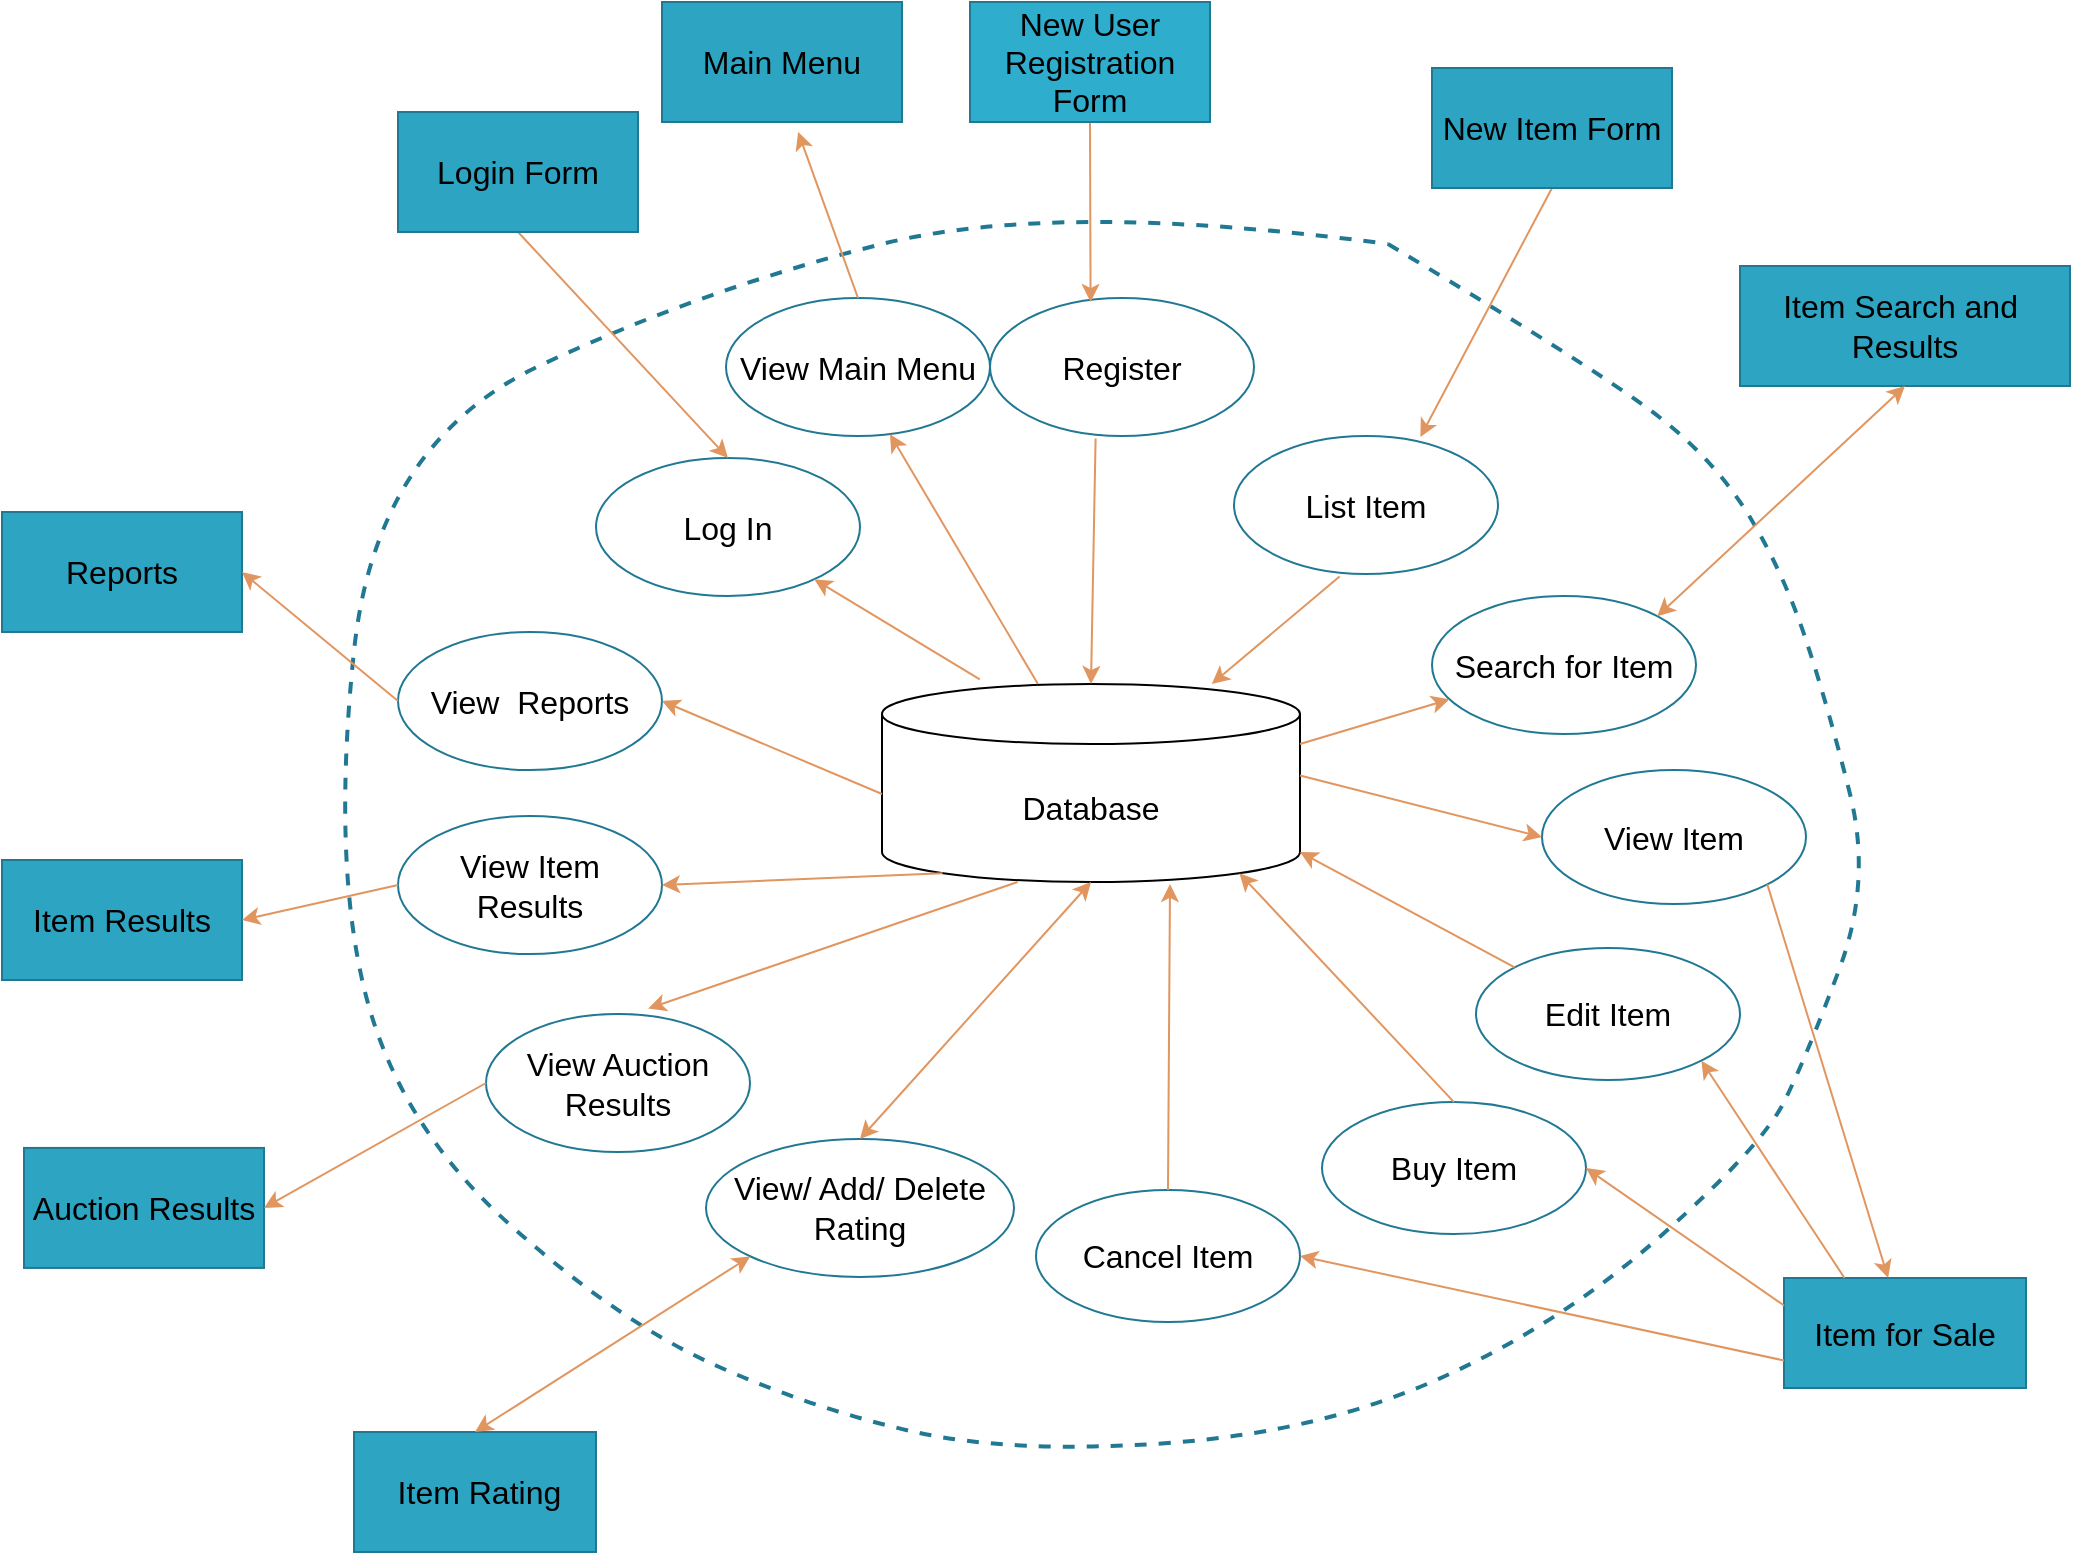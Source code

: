 <mxfile>
    <diagram name="Page-1" id="UMM78bcty8Yh2Ipk4xUr">
        <mxGraphModel dx="1897" dy="779" grid="1" gridSize="11" guides="1" tooltips="1" connect="1" arrows="1" fold="1" page="1" pageScale="1" pageWidth="850" pageHeight="1100" math="0" shadow="0">
            <root>
                <mxCell id="0"/>
                <mxCell id="1" parent="0"/>
                <mxCell id="FPNfaOGOEIjZuPGmD0JC-1" value="" style="endArrow=none;dashed=1;html=1;strokeWidth=2;rounded=0;curved=1;strokeColor=#217893;" parent="1" edge="1">
                    <mxGeometry width="50" height="50" relative="1" as="geometry">
                        <mxPoint x="473" y="165" as="sourcePoint"/>
                        <mxPoint x="473" y="165" as="targetPoint"/>
                        <Array as="points">
                            <mxPoint x="583" y="231"/>
                            <mxPoint x="638" y="275"/>
                            <mxPoint x="671" y="330"/>
                            <mxPoint x="693" y="396"/>
                            <mxPoint x="715" y="484"/>
                            <mxPoint x="682" y="572"/>
                            <mxPoint x="660" y="616"/>
                            <mxPoint x="561" y="704"/>
                            <mxPoint x="440" y="759"/>
                            <mxPoint x="286" y="770"/>
                            <mxPoint x="187" y="748"/>
                            <mxPoint x="88" y="704"/>
                            <mxPoint x="-22" y="605"/>
                            <mxPoint x="-55" y="473"/>
                            <mxPoint x="-33" y="264"/>
                            <mxPoint x="132" y="187"/>
                            <mxPoint x="308" y="143"/>
                        </Array>
                    </mxGeometry>
                </mxCell>
                <mxCell id="FPNfaOGOEIjZuPGmD0JC-3" value="&lt;font style=&quot;font-size: 16px;&quot;&gt;Database&lt;/font&gt;" style="shape=cylinder3;whiteSpace=wrap;html=1;boundedLbl=1;backgroundOutline=1;size=15;fontSize=16;points=[[0,0,0,0,15],[0,0,0,0,30],[0,0,0,0,60],[0,0.5,0,0,0],[0,1,0,0,-15],[0.145,0,0,0,4.35],[0.145,1,0,0,-4.35],[0.5,0,0,0,0],[0.5,1,0,0,0],[0.855,0,0,0,4.35],[0.855,1,0,0,-4.35],[1,0,0,0,15],[1,0,0,0,30],[1,0,0,0,60],[1,0.5,0,0,0],[1,1,0,0,-15]];" parent="1" vertex="1">
                    <mxGeometry x="220" y="385" width="209" height="99" as="geometry"/>
                </mxCell>
                <mxCell id="FPNfaOGOEIjZuPGmD0JC-6" value="&lt;font style=&quot;font-size: 16px;&quot;&gt;Log In&lt;/font&gt;" style="ellipse;whiteSpace=wrap;html=1;strokeColor=#217893;" parent="1" vertex="1">
                    <mxGeometry x="77" y="272" width="132" height="69" as="geometry"/>
                </mxCell>
                <mxCell id="FPNfaOGOEIjZuPGmD0JC-14" value="Login Form" style="rounded=0;whiteSpace=wrap;html=1;fontSize=16;labelBackgroundColor=none;fillColor=#2EADCC;strokeColor=#217893;" parent="1" vertex="1">
                    <mxGeometry x="-22" y="99" width="120" height="60" as="geometry"/>
                </mxCell>
                <mxCell id="FPNfaOGOEIjZuPGmD0JC-30" value="&lt;font style=&quot;font-size: 16px;&quot;&gt;Register&lt;/font&gt;" style="ellipse;whiteSpace=wrap;html=1;strokeColor=#217893;" parent="1" vertex="1">
                    <mxGeometry x="274" y="192" width="132" height="69" as="geometry"/>
                </mxCell>
                <mxCell id="FPNfaOGOEIjZuPGmD0JC-32" value="" style="endArrow=classic;html=1;rounded=0;exitX=0.5;exitY=1;exitDx=0;exitDy=0;entryX=0.381;entryY=0.029;entryDx=0;entryDy=0;entryPerimeter=0;strokeColor=#e1955f;" parent="1" source="FPNfaOGOEIjZuPGmD0JC-33" target="FPNfaOGOEIjZuPGmD0JC-30" edge="1">
                    <mxGeometry width="50" height="50" relative="1" as="geometry">
                        <mxPoint x="363" y="66" as="sourcePoint"/>
                        <mxPoint x="352" y="187" as="targetPoint"/>
                        <Array as="points"/>
                    </mxGeometry>
                </mxCell>
                <mxCell id="FPNfaOGOEIjZuPGmD0JC-33" value="New User Registration&lt;br&gt;From" style="rounded=0;whiteSpace=wrap;html=1;fontSize=16;strokeColor=#217893;fillColor=#217893;" parent="1" vertex="1">
                    <mxGeometry x="264" y="44" width="120" height="60" as="geometry"/>
                </mxCell>
                <mxCell id="FPNfaOGOEIjZuPGmD0JC-34" value="" style="endArrow=classic;html=1;rounded=0;exitX=0.4;exitY=1.018;exitDx=0;exitDy=0;entryX=0.5;entryY=0;entryDx=0;entryDy=0;entryPerimeter=0;exitPerimeter=0;strokeColor=#e1955f;" parent="1" source="FPNfaOGOEIjZuPGmD0JC-30" target="FPNfaOGOEIjZuPGmD0JC-3" edge="1">
                    <mxGeometry width="50" height="50" relative="1" as="geometry">
                        <mxPoint x="374" y="297" as="sourcePoint"/>
                        <mxPoint x="476" y="412" as="targetPoint"/>
                        <Array as="points"/>
                    </mxGeometry>
                </mxCell>
                <mxCell id="FPNfaOGOEIjZuPGmD0JC-40" value="&lt;font style=&quot;font-size: 16px;&quot;&gt;List Item&lt;/font&gt;" style="ellipse;whiteSpace=wrap;html=1;strokeColor=#217893;" parent="1" vertex="1">
                    <mxGeometry x="396" y="261" width="132" height="69" as="geometry"/>
                </mxCell>
                <mxCell id="FPNfaOGOEIjZuPGmD0JC-41" value="" style="endArrow=classic;html=1;rounded=0;exitX=0.5;exitY=1;exitDx=0;exitDy=0;entryX=0.706;entryY=0.007;entryDx=0;entryDy=0;entryPerimeter=0;strokeColor=#e1955f;" parent="1" source="FPNfaOGOEIjZuPGmD0JC-42" target="FPNfaOGOEIjZuPGmD0JC-40" edge="1">
                    <mxGeometry width="50" height="50" relative="1" as="geometry">
                        <mxPoint x="514.05" y="76.47" as="sourcePoint"/>
                        <mxPoint x="517" y="275" as="targetPoint"/>
                        <Array as="points"/>
                    </mxGeometry>
                </mxCell>
                <mxCell id="FPNfaOGOEIjZuPGmD0JC-42" value="New Item Form" style="rounded=0;whiteSpace=wrap;html=1;fontSize=16;strokeColor=#217893;fillColor=#217893;" parent="1" vertex="1">
                    <mxGeometry x="495" y="77" width="120" height="60" as="geometry"/>
                </mxCell>
                <mxCell id="FPNfaOGOEIjZuPGmD0JC-43" value="" style="endArrow=classic;html=1;rounded=0;exitX=0.4;exitY=1.018;exitDx=0;exitDy=0;entryX=0.789;entryY=0;entryDx=0;entryDy=0;entryPerimeter=0;exitPerimeter=0;strokeColor=#e1955f;" parent="1" source="FPNfaOGOEIjZuPGmD0JC-40" target="FPNfaOGOEIjZuPGmD0JC-3" edge="1">
                    <mxGeometry width="50" height="50" relative="1" as="geometry">
                        <mxPoint x="525.05" y="307.47" as="sourcePoint"/>
                        <mxPoint x="363.0" y="385.0" as="targetPoint"/>
                        <Array as="points"/>
                    </mxGeometry>
                </mxCell>
                <mxCell id="FPNfaOGOEIjZuPGmD0JC-45" value="&lt;font style=&quot;font-size: 16px;&quot;&gt;Search for Item&lt;/font&gt;" style="ellipse;whiteSpace=wrap;html=1;strokeColor=#217893;" parent="1" vertex="1">
                    <mxGeometry x="495" y="341" width="132" height="69" as="geometry"/>
                </mxCell>
                <mxCell id="FPNfaOGOEIjZuPGmD0JC-46" value="" style="endArrow=classic;html=1;rounded=0;exitX=1;exitY=0;exitDx=0;exitDy=30;exitPerimeter=0;strokeColor=#e1955f;" parent="1" source="FPNfaOGOEIjZuPGmD0JC-3" target="FPNfaOGOEIjZuPGmD0JC-45" edge="1">
                    <mxGeometry width="50" height="50" relative="1" as="geometry">
                        <mxPoint x="440" y="434" as="sourcePoint"/>
                        <mxPoint x="879.996" y="395.996" as="targetPoint"/>
                        <Array as="points"/>
                    </mxGeometry>
                </mxCell>
                <mxCell id="FPNfaOGOEIjZuPGmD0JC-48" value="Item Search and&amp;nbsp;&lt;br&gt;Results" style="rounded=0;whiteSpace=wrap;html=1;fontSize=16;labelBackgroundColor=none;strokeColor=#217893;fillColor=#2CA4C2;" parent="1" vertex="1">
                    <mxGeometry x="649" y="176" width="165" height="60" as="geometry"/>
                </mxCell>
                <mxCell id="FPNfaOGOEIjZuPGmD0JC-50" value="&lt;span style=&quot;font-size: 16px;&quot;&gt;Edit Item&lt;br&gt;&lt;/span&gt;" style="ellipse;whiteSpace=wrap;html=1;strokeColor=#217893;" parent="1" vertex="1">
                    <mxGeometry x="517" y="517" width="132" height="66" as="geometry"/>
                </mxCell>
                <mxCell id="FPNfaOGOEIjZuPGmD0JC-53" value="Item for Sale" style="rounded=0;whiteSpace=wrap;html=1;fontSize=16;labelBackgroundColor=none;strokeColor=#217893;fillColor=#2CA4C2;" parent="1" vertex="1">
                    <mxGeometry x="671" y="682" width="121" height="55" as="geometry"/>
                </mxCell>
                <mxCell id="FPNfaOGOEIjZuPGmD0JC-60" value="&lt;span style=&quot;font-size: 16px;&quot;&gt;View/ Add/ Delete&lt;br&gt;Rating&lt;br&gt;&lt;/span&gt;" style="ellipse;whiteSpace=wrap;html=1;strokeColor=#217893;" parent="1" vertex="1">
                    <mxGeometry x="132" y="612.49" width="154" height="68.97" as="geometry"/>
                </mxCell>
                <mxCell id="FPNfaOGOEIjZuPGmD0JC-61" value="&amp;nbsp;Item Rating" style="rounded=0;whiteSpace=wrap;html=1;fontSize=16;labelBackgroundColor=none;strokeColor=#217893;fillColor=#2CA4C2;" parent="1" vertex="1">
                    <mxGeometry x="-44" y="759" width="121" height="60" as="geometry"/>
                </mxCell>
                <mxCell id="FPNfaOGOEIjZuPGmD0JC-62" value="" style="endArrow=classic;startArrow=classic;html=1;rounded=0;exitX=0.5;exitY=0;exitDx=0;exitDy=0;entryX=0.5;entryY=1;entryDx=0;entryDy=0;entryPerimeter=0;strokeColor=#e1955f;" parent="1" source="FPNfaOGOEIjZuPGmD0JC-60" target="FPNfaOGOEIjZuPGmD0JC-3" edge="1">
                    <mxGeometry width="50" height="50" relative="1" as="geometry">
                        <mxPoint x="374" y="496.29" as="sourcePoint"/>
                        <mxPoint x="320.694" y="484.003" as="targetPoint"/>
                    </mxGeometry>
                </mxCell>
                <mxCell id="FPNfaOGOEIjZuPGmD0JC-63" value="" style="endArrow=classic;startArrow=classic;html=1;rounded=0;exitX=0.5;exitY=0;exitDx=0;exitDy=0;entryX=0;entryY=1;entryDx=0;entryDy=0;strokeColor=#e1955f;" parent="1" source="FPNfaOGOEIjZuPGmD0JC-61" target="FPNfaOGOEIjZuPGmD0JC-60" edge="1">
                    <mxGeometry width="50" height="50" relative="1" as="geometry">
                        <mxPoint x="550" y="749.29" as="sourcePoint"/>
                        <mxPoint x="407" y="660" as="targetPoint"/>
                    </mxGeometry>
                </mxCell>
                <mxCell id="FPNfaOGOEIjZuPGmD0JC-71" value="&lt;span style=&quot;font-size: 16px;&quot;&gt;View Item &lt;br&gt;Results&lt;/span&gt;" style="ellipse;whiteSpace=wrap;html=1;strokeColor=#217893;" parent="1" vertex="1">
                    <mxGeometry x="-22" y="451" width="132" height="69" as="geometry"/>
                </mxCell>
                <mxCell id="FPNfaOGOEIjZuPGmD0JC-72" value="" style="endArrow=classic;html=1;rounded=0;entryX=1;entryY=0.5;entryDx=0;entryDy=0;exitX=0.145;exitY=1;exitDx=0;exitDy=-4.35;exitPerimeter=0;strokeColor=#e1955f;" parent="1" source="FPNfaOGOEIjZuPGmD0JC-3" target="FPNfaOGOEIjZuPGmD0JC-71" edge="1">
                    <mxGeometry width="50" height="50" relative="1" as="geometry">
                        <mxPoint x="129" y="722" as="sourcePoint"/>
                        <mxPoint x="219.996" y="618.996" as="targetPoint"/>
                        <Array as="points"/>
                    </mxGeometry>
                </mxCell>
                <mxCell id="FPNfaOGOEIjZuPGmD0JC-73" value="Item Results" style="rounded=0;whiteSpace=wrap;html=1;fontSize=16;strokeColor=#217893;fillColor=#2CA4C2;" parent="1" vertex="1">
                    <mxGeometry x="-220" y="473" width="120" height="60" as="geometry"/>
                </mxCell>
                <mxCell id="FPNfaOGOEIjZuPGmD0JC-74" value="" style="endArrow=classic;html=1;rounded=0;exitX=0;exitY=0.5;exitDx=0;exitDy=0;labelBackgroundColor=#fa8a3e;labelBorderColor=#fa8a3e;strokeColor=#e1955f;entryX=1;entryY=0.5;entryDx=0;entryDy=0;" parent="1" source="FPNfaOGOEIjZuPGmD0JC-71" target="FPNfaOGOEIjZuPGmD0JC-73" edge="1">
                    <mxGeometry width="50" height="50" relative="1" as="geometry">
                        <mxPoint x="121" y="581" as="sourcePoint"/>
                        <mxPoint x="-11" y="715" as="targetPoint"/>
                    </mxGeometry>
                </mxCell>
                <mxCell id="FPNfaOGOEIjZuPGmD0JC-79" value="&lt;span style=&quot;font-size: 16px;&quot;&gt;View Auction&lt;br&gt;Results&lt;/span&gt;" style="ellipse;whiteSpace=wrap;html=1;strokeColor=#217893;" parent="1" vertex="1">
                    <mxGeometry x="22" y="550" width="132" height="69" as="geometry"/>
                </mxCell>
                <mxCell id="FPNfaOGOEIjZuPGmD0JC-80" value="" style="endArrow=classic;html=1;rounded=0;entryX=0.614;entryY=-0.039;entryDx=0;entryDy=0;exitX=0.377;exitY=1.03;exitDx=0;exitDy=0;exitPerimeter=0;entryPerimeter=0;strokeColor=#e1955f;" parent="1" target="FPNfaOGOEIjZuPGmD0JC-79" edge="1">
                    <mxGeometry width="50" height="50" relative="1" as="geometry">
                        <mxPoint x="287.793" y="484.0" as="sourcePoint"/>
                        <mxPoint x="252.996" y="737.026" as="targetPoint"/>
                        <Array as="points"/>
                    </mxGeometry>
                </mxCell>
                <mxCell id="FPNfaOGOEIjZuPGmD0JC-81" value="Auction Results" style="rounded=0;whiteSpace=wrap;html=1;fontSize=16;strokeColor=#217893;fillColor=#2CA4C2;" parent="1" vertex="1">
                    <mxGeometry x="-209" y="616.97" width="120" height="60" as="geometry"/>
                </mxCell>
                <mxCell id="FPNfaOGOEIjZuPGmD0JC-82" value="" style="endArrow=classic;html=1;rounded=0;entryX=1;entryY=0.5;entryDx=0;entryDy=0;exitX=0;exitY=0.5;exitDx=0;exitDy=0;labelBackgroundColor=#fa8a3e;labelBorderColor=#fa8a3e;strokeColor=#e1955f;" parent="1" source="FPNfaOGOEIjZuPGmD0JC-79" target="FPNfaOGOEIjZuPGmD0JC-81" edge="1">
                    <mxGeometry width="50" height="50" relative="1" as="geometry">
                        <mxPoint x="154" y="699.03" as="sourcePoint"/>
                        <mxPoint x="55" y="594.03" as="targetPoint"/>
                    </mxGeometry>
                </mxCell>
                <mxCell id="FPNfaOGOEIjZuPGmD0JC-84" value="" style="endArrow=classic;startArrow=classic;html=1;rounded=0;entryX=1;entryY=0;entryDx=0;entryDy=0;exitX=0.5;exitY=1;exitDx=0;exitDy=0;strokeColor=#e1955f;" parent="1" source="FPNfaOGOEIjZuPGmD0JC-48" target="FPNfaOGOEIjZuPGmD0JC-45" edge="1">
                    <mxGeometry width="50" height="50" relative="1" as="geometry">
                        <mxPoint x="681" y="462" as="sourcePoint"/>
                        <mxPoint x="615" y="341" as="targetPoint"/>
                    </mxGeometry>
                </mxCell>
                <mxCell id="2" value="" style="endArrow=classic;html=1;rounded=0;exitX=0.5;exitY=1;exitDx=0;exitDy=0;entryX=0.5;entryY=0;entryDx=0;entryDy=0;fillColor=#171D05;strokeColor=#e1955f;" parent="1" source="FPNfaOGOEIjZuPGmD0JC-14" target="FPNfaOGOEIjZuPGmD0JC-6" edge="1">
                    <mxGeometry width="50" height="50" relative="1" as="geometry">
                        <mxPoint x="11" y="176" as="sourcePoint"/>
                        <mxPoint x="110.104" y="284.137" as="targetPoint"/>
                        <Array as="points"/>
                    </mxGeometry>
                </mxCell>
                <mxCell id="3" value="" style="endArrow=classic;html=1;rounded=0;exitX=0.234;exitY=-0.023;exitDx=0;exitDy=0;exitPerimeter=0;strokeColor=#e1955f;" parent="1" source="FPNfaOGOEIjZuPGmD0JC-3" target="FPNfaOGOEIjZuPGmD0JC-6" edge="1">
                    <mxGeometry width="50" height="50" relative="1" as="geometry">
                        <mxPoint x="220.004" y="416.411" as="sourcePoint"/>
                        <mxPoint x="143" y="341" as="targetPoint"/>
                        <Array as="points"/>
                    </mxGeometry>
                </mxCell>
                <mxCell id="10" value="&lt;span style=&quot;font-size: 16px;&quot;&gt;View&amp;nbsp; Reports&lt;/span&gt;" style="ellipse;whiteSpace=wrap;html=1;strokeColor=#217893;" parent="1" vertex="1">
                    <mxGeometry x="-22" y="359" width="132" height="69" as="geometry"/>
                </mxCell>
                <mxCell id="11" value="" style="endArrow=classic;html=1;rounded=0;entryX=1;entryY=0.5;entryDx=0;entryDy=0;strokeColor=#e1955f;" parent="1" target="10" edge="1">
                    <mxGeometry width="50" height="50" relative="1" as="geometry">
                        <mxPoint x="220" y="440" as="sourcePoint"/>
                        <mxPoint x="76.996" y="563.996" as="targetPoint"/>
                        <Array as="points"/>
                    </mxGeometry>
                </mxCell>
                <mxCell id="12" value="Reports" style="rounded=0;whiteSpace=wrap;html=1;fontSize=16;strokeColor=#217893;fillColor=#2CA4C2;" parent="1" vertex="1">
                    <mxGeometry x="-220" y="299" width="120" height="60" as="geometry"/>
                </mxCell>
                <mxCell id="13" value="" style="endArrow=classic;html=1;rounded=0;entryX=1;entryY=0.5;entryDx=0;entryDy=0;exitX=0;exitY=0.5;exitDx=0;exitDy=0;labelBackgroundColor=#fa8a3e;labelBorderColor=#fa8a3e;strokeColor=#e1955f;" parent="1" source="10" target="12" edge="1">
                    <mxGeometry width="50" height="50" relative="1" as="geometry">
                        <mxPoint x="-22" y="526" as="sourcePoint"/>
                        <mxPoint x="-121" y="421" as="targetPoint"/>
                    </mxGeometry>
                </mxCell>
                <mxCell id="k8WTQUBpfuYt5oGiJ2gu-13" value="&lt;span style=&quot;font-size: 16px;&quot;&gt;View Item&lt;br&gt;&lt;/span&gt;" style="ellipse;whiteSpace=wrap;html=1;strokeColor=#217893;" parent="1" vertex="1">
                    <mxGeometry x="550" y="428" width="132" height="67" as="geometry"/>
                </mxCell>
                <mxCell id="k8WTQUBpfuYt5oGiJ2gu-15" value="" style="endArrow=classic;html=1;rounded=0;exitX=1;exitY=0.462;exitDx=0;exitDy=0;exitPerimeter=0;strokeColor=#e1955f;entryX=0;entryY=0.5;entryDx=0;entryDy=0;" parent="1" source="FPNfaOGOEIjZuPGmD0JC-3" target="k8WTQUBpfuYt5oGiJ2gu-13" edge="1">
                    <mxGeometry width="50" height="50" relative="1" as="geometry">
                        <mxPoint x="440" y="426" as="sourcePoint"/>
                        <mxPoint x="515" y="404" as="targetPoint"/>
                        <Array as="points"/>
                    </mxGeometry>
                </mxCell>
                <mxCell id="k8WTQUBpfuYt5oGiJ2gu-16" value="" style="endArrow=classic;html=1;rounded=0;exitX=1;exitY=1;exitDx=0;exitDy=0;strokeColor=#e1955f;" parent="1" source="k8WTQUBpfuYt5oGiJ2gu-13" target="FPNfaOGOEIjZuPGmD0JC-53" edge="1">
                    <mxGeometry width="50" height="50" relative="1" as="geometry">
                        <mxPoint x="671" y="517" as="sourcePoint"/>
                        <mxPoint x="792" y="550" as="targetPoint"/>
                        <Array as="points"/>
                    </mxGeometry>
                </mxCell>
                <mxCell id="k8WTQUBpfuYt5oGiJ2gu-19" value="&lt;span style=&quot;font-size: 16px;&quot;&gt;Buy Item&lt;br&gt;&lt;/span&gt;" style="ellipse;whiteSpace=wrap;html=1;strokeColor=#217893;" parent="1" vertex="1">
                    <mxGeometry x="440" y="594.03" width="132" height="66" as="geometry"/>
                </mxCell>
                <mxCell id="k8WTQUBpfuYt5oGiJ2gu-25" value="&lt;span style=&quot;font-size: 16px;&quot;&gt;Cancel Item&lt;br&gt;&lt;/span&gt;" style="ellipse;whiteSpace=wrap;html=1;strokeColor=#217893;" parent="1" vertex="1">
                    <mxGeometry x="297" y="638" width="132" height="66" as="geometry"/>
                </mxCell>
                <mxCell id="k8WTQUBpfuYt5oGiJ2gu-26" value="" style="endArrow=classic;html=1;rounded=0;exitX=0.5;exitY=0;exitDx=0;exitDy=0;entryX=0.689;entryY=1.01;entryDx=0;entryDy=0;entryPerimeter=0;strokeColor=#e1955f;" parent="1" source="k8WTQUBpfuYt5oGiJ2gu-25" target="FPNfaOGOEIjZuPGmD0JC-3" edge="1">
                    <mxGeometry width="50" height="50" relative="1" as="geometry">
                        <mxPoint x="460" y="342" as="sourcePoint"/>
                        <mxPoint x="396" y="396" as="targetPoint"/>
                        <Array as="points"/>
                    </mxGeometry>
                </mxCell>
                <mxCell id="k8WTQUBpfuYt5oGiJ2gu-29" value="" style="endArrow=classic;html=1;rounded=0;exitX=0;exitY=0.75;exitDx=0;exitDy=0;entryX=1;entryY=0.5;entryDx=0;entryDy=0;strokeColor=#e1955f;" parent="1" source="FPNfaOGOEIjZuPGmD0JC-53" target="k8WTQUBpfuYt5oGiJ2gu-25" edge="1">
                    <mxGeometry width="50" height="50" relative="1" as="geometry">
                        <mxPoint x="460" y="342" as="sourcePoint"/>
                        <mxPoint x="396" y="396" as="targetPoint"/>
                        <Array as="points"/>
                    </mxGeometry>
                </mxCell>
                <mxCell id="k8WTQUBpfuYt5oGiJ2gu-30" value="" style="endArrow=classic;html=1;rounded=0;exitX=0.25;exitY=0;exitDx=0;exitDy=0;entryX=1;entryY=1;entryDx=0;entryDy=0;strokeColor=#e1955f;" parent="1" source="FPNfaOGOEIjZuPGmD0JC-53" target="FPNfaOGOEIjZuPGmD0JC-50" edge="1">
                    <mxGeometry width="50" height="50" relative="1" as="geometry">
                        <mxPoint x="460" y="342" as="sourcePoint"/>
                        <mxPoint x="396" y="396" as="targetPoint"/>
                        <Array as="points"/>
                    </mxGeometry>
                </mxCell>
                <mxCell id="k8WTQUBpfuYt5oGiJ2gu-31" value="" style="endArrow=classic;html=1;rounded=0;exitX=0;exitY=0;exitDx=0;exitDy=0;strokeColor=#e1955f;entryX=1;entryY=1;entryDx=0;entryDy=-15;entryPerimeter=0;" parent="1" source="FPNfaOGOEIjZuPGmD0JC-50" target="FPNfaOGOEIjZuPGmD0JC-3" edge="1">
                    <mxGeometry width="50" height="50" relative="1" as="geometry">
                        <mxPoint x="712" y="693" as="sourcePoint"/>
                        <mxPoint x="641" y="584" as="targetPoint"/>
                        <Array as="points"/>
                    </mxGeometry>
                </mxCell>
                <mxCell id="k8WTQUBpfuYt5oGiJ2gu-32" value="" style="endArrow=classic;html=1;rounded=0;exitX=0;exitY=0.25;exitDx=0;exitDy=0;entryX=1;entryY=0.5;entryDx=0;entryDy=0;strokeColor=#e1955f;" parent="1" source="FPNfaOGOEIjZuPGmD0JC-53" target="k8WTQUBpfuYt5oGiJ2gu-19" edge="1">
                    <mxGeometry width="50" height="50" relative="1" as="geometry">
                        <mxPoint x="712" y="693" as="sourcePoint"/>
                        <mxPoint x="641" y="584" as="targetPoint"/>
                        <Array as="points"/>
                    </mxGeometry>
                </mxCell>
                <mxCell id="k8WTQUBpfuYt5oGiJ2gu-33" value="" style="endArrow=classic;html=1;rounded=0;exitX=0.5;exitY=0;exitDx=0;exitDy=0;entryX=0.855;entryY=1;entryDx=0;entryDy=-4.35;strokeColor=#e1955f;entryPerimeter=0;" parent="1" source="k8WTQUBpfuYt5oGiJ2gu-19" target="FPNfaOGOEIjZuPGmD0JC-3" edge="1">
                    <mxGeometry width="50" height="50" relative="1" as="geometry">
                        <mxPoint x="682" y="707" as="sourcePoint"/>
                        <mxPoint x="583" y="638" as="targetPoint"/>
                        <Array as="points"/>
                    </mxGeometry>
                </mxCell>
                <mxCell id="14" value="New User Registration&lt;br&gt;Form" style="rounded=0;whiteSpace=wrap;html=1;fontSize=16;strokeColor=#217893;fillColor=#2EADCC;" vertex="1" parent="1">
                    <mxGeometry x="264" y="44" width="120" height="60" as="geometry"/>
                </mxCell>
                <mxCell id="15" value="New Item Form" style="rounded=0;whiteSpace=wrap;html=1;fontSize=16;strokeColor=#217893;fillColor=#2CA4C2;" vertex="1" parent="1">
                    <mxGeometry x="495" y="77" width="120" height="60" as="geometry"/>
                </mxCell>
                <mxCell id="16" value="Login Form" style="rounded=0;whiteSpace=wrap;html=1;fontSize=16;labelBackgroundColor=none;fillColor=#2CA4C2;strokeColor=#217893;" vertex="1" parent="1">
                    <mxGeometry x="-22" y="99" width="120" height="60" as="geometry"/>
                </mxCell>
                <mxCell id="17" value="&lt;span style=&quot;font-size: 16px;&quot;&gt;View Main Menu&lt;/span&gt;" style="ellipse;whiteSpace=wrap;html=1;strokeColor=#217893;" vertex="1" parent="1">
                    <mxGeometry x="142" y="192" width="132" height="69" as="geometry"/>
                </mxCell>
                <mxCell id="18" value="" style="endArrow=classic;html=1;rounded=0;entryX=0.621;entryY=0.986;entryDx=0;entryDy=0;strokeColor=#e1955f;exitX=0.373;exitY=0;exitDx=0;exitDy=0;exitPerimeter=0;entryPerimeter=0;" edge="1" parent="1" target="17" source="FPNfaOGOEIjZuPGmD0JC-3">
                    <mxGeometry width="50" height="50" relative="1" as="geometry">
                        <mxPoint x="550" y="185" as="sourcePoint"/>
                        <mxPoint x="406.996" y="308.996" as="targetPoint"/>
                        <Array as="points"/>
                    </mxGeometry>
                </mxCell>
                <mxCell id="19" value="Main Menu" style="rounded=0;whiteSpace=wrap;html=1;fontSize=16;strokeColor=#217893;fillColor=#2CA4C2;" vertex="1" parent="1">
                    <mxGeometry x="110" y="44" width="120" height="60" as="geometry"/>
                </mxCell>
                <mxCell id="20" value="" style="endArrow=classic;html=1;rounded=0;entryX=0.567;entryY=1.083;entryDx=0;entryDy=0;exitX=0.5;exitY=0;exitDx=0;exitDy=0;labelBackgroundColor=#fa8a3e;labelBorderColor=#fa8a3e;strokeColor=#e1955f;entryPerimeter=0;" edge="1" parent="1" source="17" target="19">
                    <mxGeometry width="50" height="50" relative="1" as="geometry">
                        <mxPoint x="308" y="271" as="sourcePoint"/>
                        <mxPoint x="209" y="166" as="targetPoint"/>
                    </mxGeometry>
                </mxCell>
            </root>
        </mxGraphModel>
    </diagram>
</mxfile>